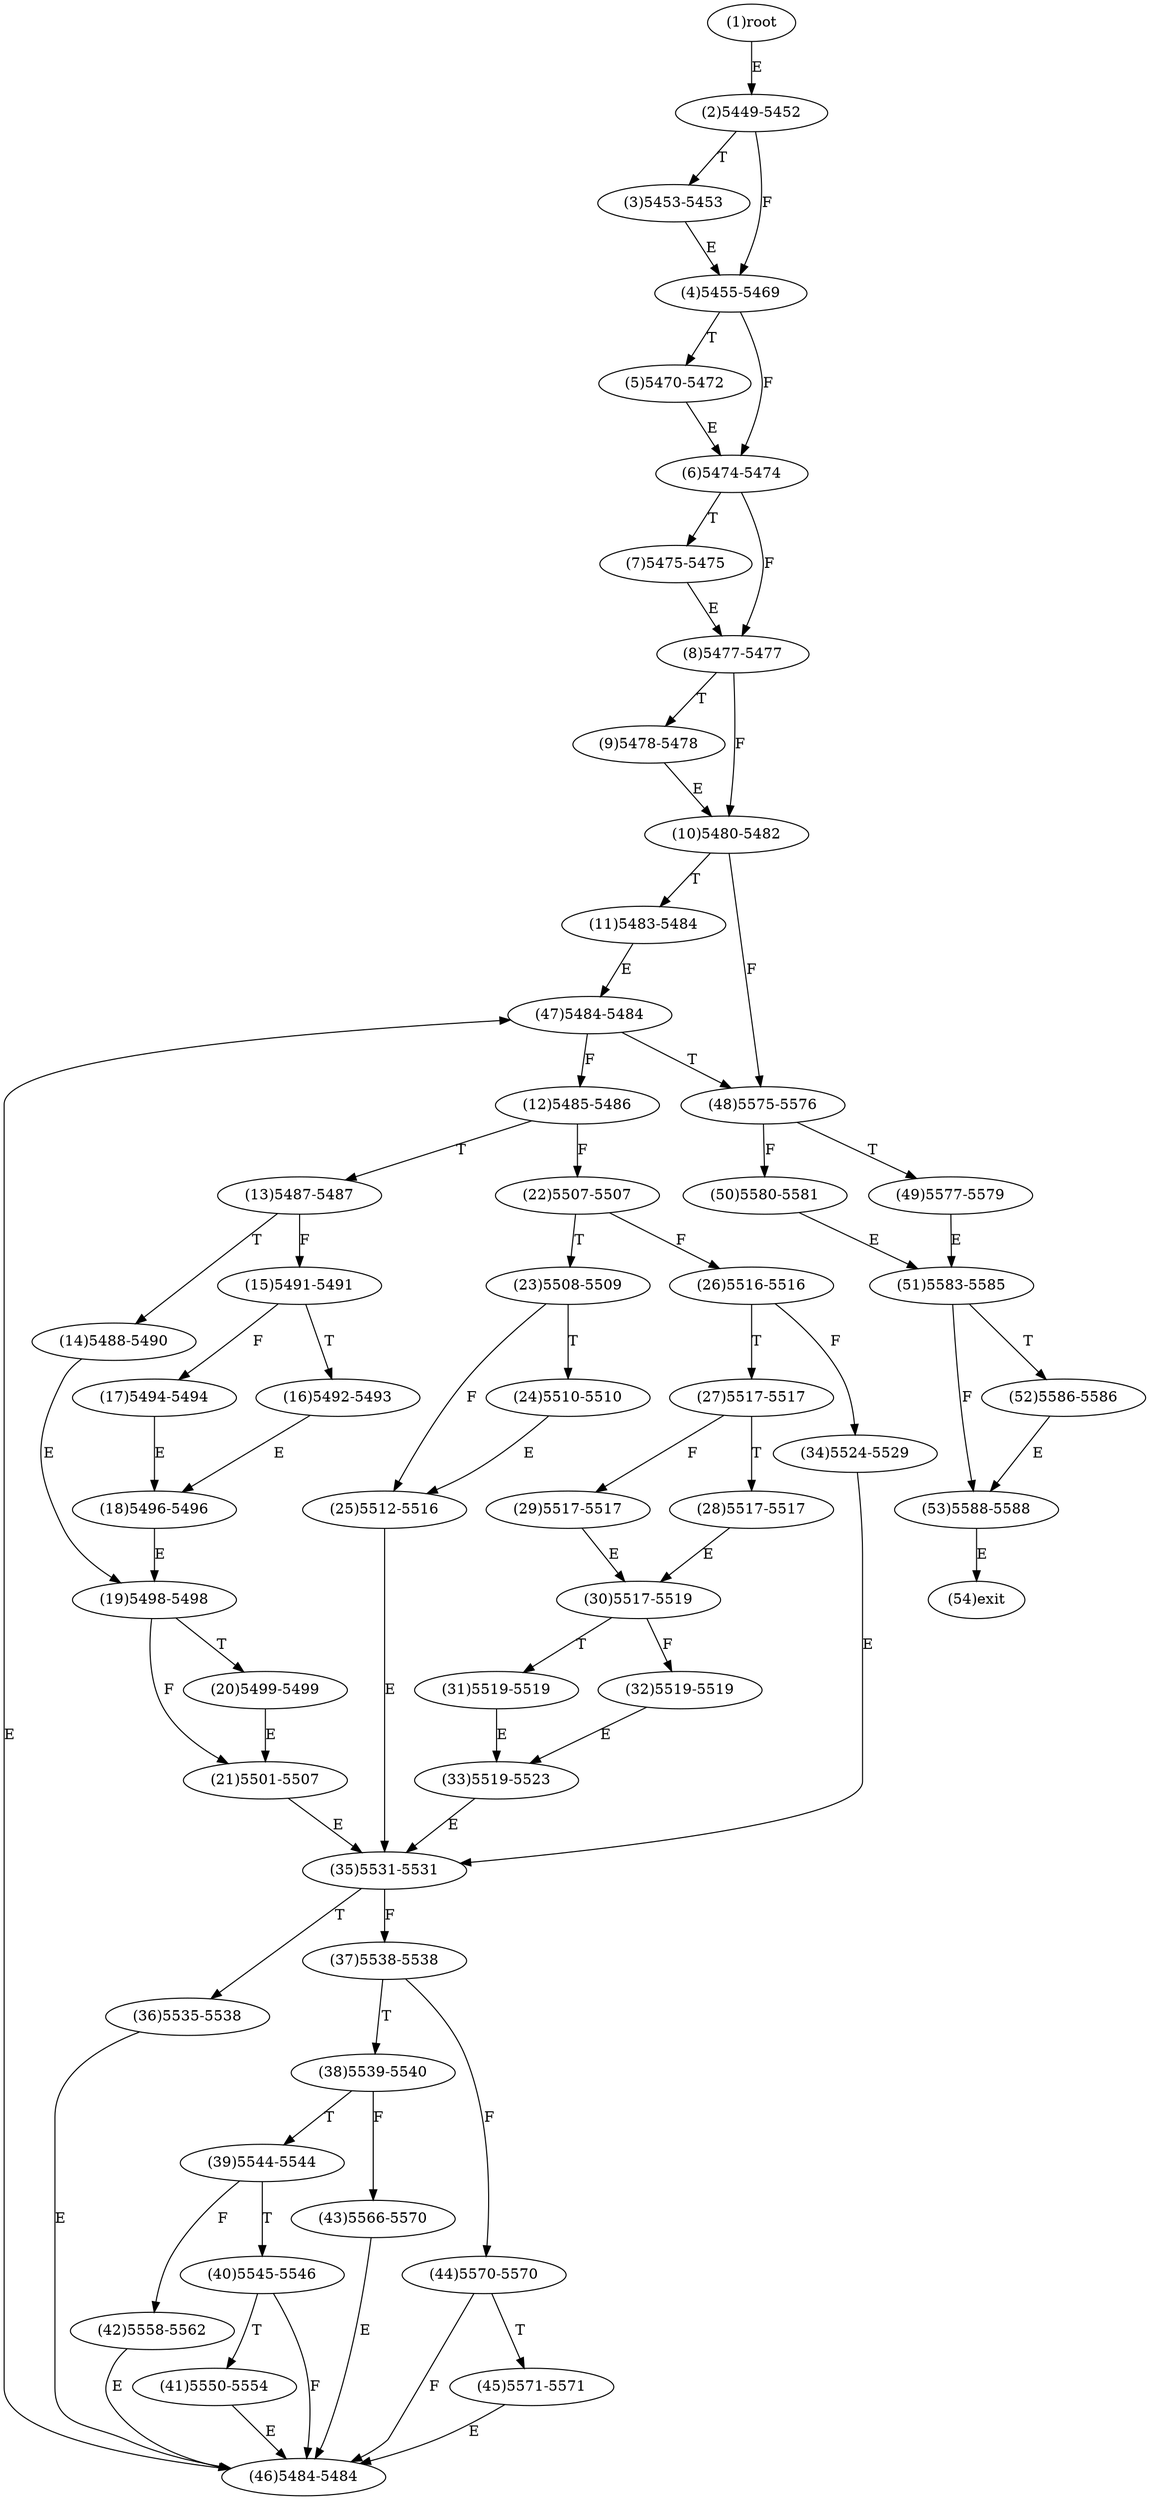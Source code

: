 digraph "" { 
1[ label="(1)root"];
2[ label="(2)5449-5452"];
3[ label="(3)5453-5453"];
4[ label="(4)5455-5469"];
5[ label="(5)5470-5472"];
6[ label="(6)5474-5474"];
7[ label="(7)5475-5475"];
8[ label="(8)5477-5477"];
9[ label="(9)5478-5478"];
10[ label="(10)5480-5482"];
11[ label="(11)5483-5484"];
12[ label="(12)5485-5486"];
13[ label="(13)5487-5487"];
14[ label="(14)5488-5490"];
15[ label="(15)5491-5491"];
17[ label="(17)5494-5494"];
16[ label="(16)5492-5493"];
19[ label="(19)5498-5498"];
18[ label="(18)5496-5496"];
21[ label="(21)5501-5507"];
20[ label="(20)5499-5499"];
23[ label="(23)5508-5509"];
22[ label="(22)5507-5507"];
25[ label="(25)5512-5516"];
24[ label="(24)5510-5510"];
27[ label="(27)5517-5517"];
26[ label="(26)5516-5516"];
29[ label="(29)5517-5517"];
28[ label="(28)5517-5517"];
31[ label="(31)5519-5519"];
30[ label="(30)5517-5519"];
34[ label="(34)5524-5529"];
35[ label="(35)5531-5531"];
32[ label="(32)5519-5519"];
33[ label="(33)5519-5523"];
38[ label="(38)5539-5540"];
39[ label="(39)5544-5544"];
36[ label="(36)5535-5538"];
37[ label="(37)5538-5538"];
42[ label="(42)5558-5562"];
43[ label="(43)5566-5570"];
40[ label="(40)5545-5546"];
41[ label="(41)5550-5554"];
46[ label="(46)5484-5484"];
47[ label="(47)5484-5484"];
44[ label="(44)5570-5570"];
45[ label="(45)5571-5571"];
51[ label="(51)5583-5585"];
50[ label="(50)5580-5581"];
49[ label="(49)5577-5579"];
48[ label="(48)5575-5576"];
54[ label="(54)exit"];
53[ label="(53)5588-5588"];
52[ label="(52)5586-5586"];
1->2[ label="E"];
2->4[ label="F"];
2->3[ label="T"];
3->4[ label="E"];
4->6[ label="F"];
4->5[ label="T"];
5->6[ label="E"];
6->8[ label="F"];
6->7[ label="T"];
7->8[ label="E"];
8->10[ label="F"];
8->9[ label="T"];
9->10[ label="E"];
10->48[ label="F"];
10->11[ label="T"];
11->47[ label="E"];
12->22[ label="F"];
12->13[ label="T"];
13->15[ label="F"];
13->14[ label="T"];
14->19[ label="E"];
15->17[ label="F"];
15->16[ label="T"];
16->18[ label="E"];
17->18[ label="E"];
18->19[ label="E"];
19->21[ label="F"];
19->20[ label="T"];
20->21[ label="E"];
21->35[ label="E"];
22->26[ label="F"];
22->23[ label="T"];
23->25[ label="F"];
23->24[ label="T"];
24->25[ label="E"];
25->35[ label="E"];
26->34[ label="F"];
26->27[ label="T"];
27->29[ label="F"];
27->28[ label="T"];
28->30[ label="E"];
29->30[ label="E"];
30->32[ label="F"];
30->31[ label="T"];
31->33[ label="E"];
32->33[ label="E"];
33->35[ label="E"];
34->35[ label="E"];
35->37[ label="F"];
35->36[ label="T"];
36->46[ label="E"];
37->44[ label="F"];
37->38[ label="T"];
38->43[ label="F"];
38->39[ label="T"];
39->42[ label="F"];
39->40[ label="T"];
40->46[ label="F"];
40->41[ label="T"];
41->46[ label="E"];
42->46[ label="E"];
43->46[ label="E"];
44->46[ label="F"];
44->45[ label="T"];
45->46[ label="E"];
46->47[ label="E"];
47->12[ label="F"];
47->48[ label="T"];
48->50[ label="F"];
48->49[ label="T"];
49->51[ label="E"];
50->51[ label="E"];
51->53[ label="F"];
51->52[ label="T"];
52->53[ label="E"];
53->54[ label="E"];
}